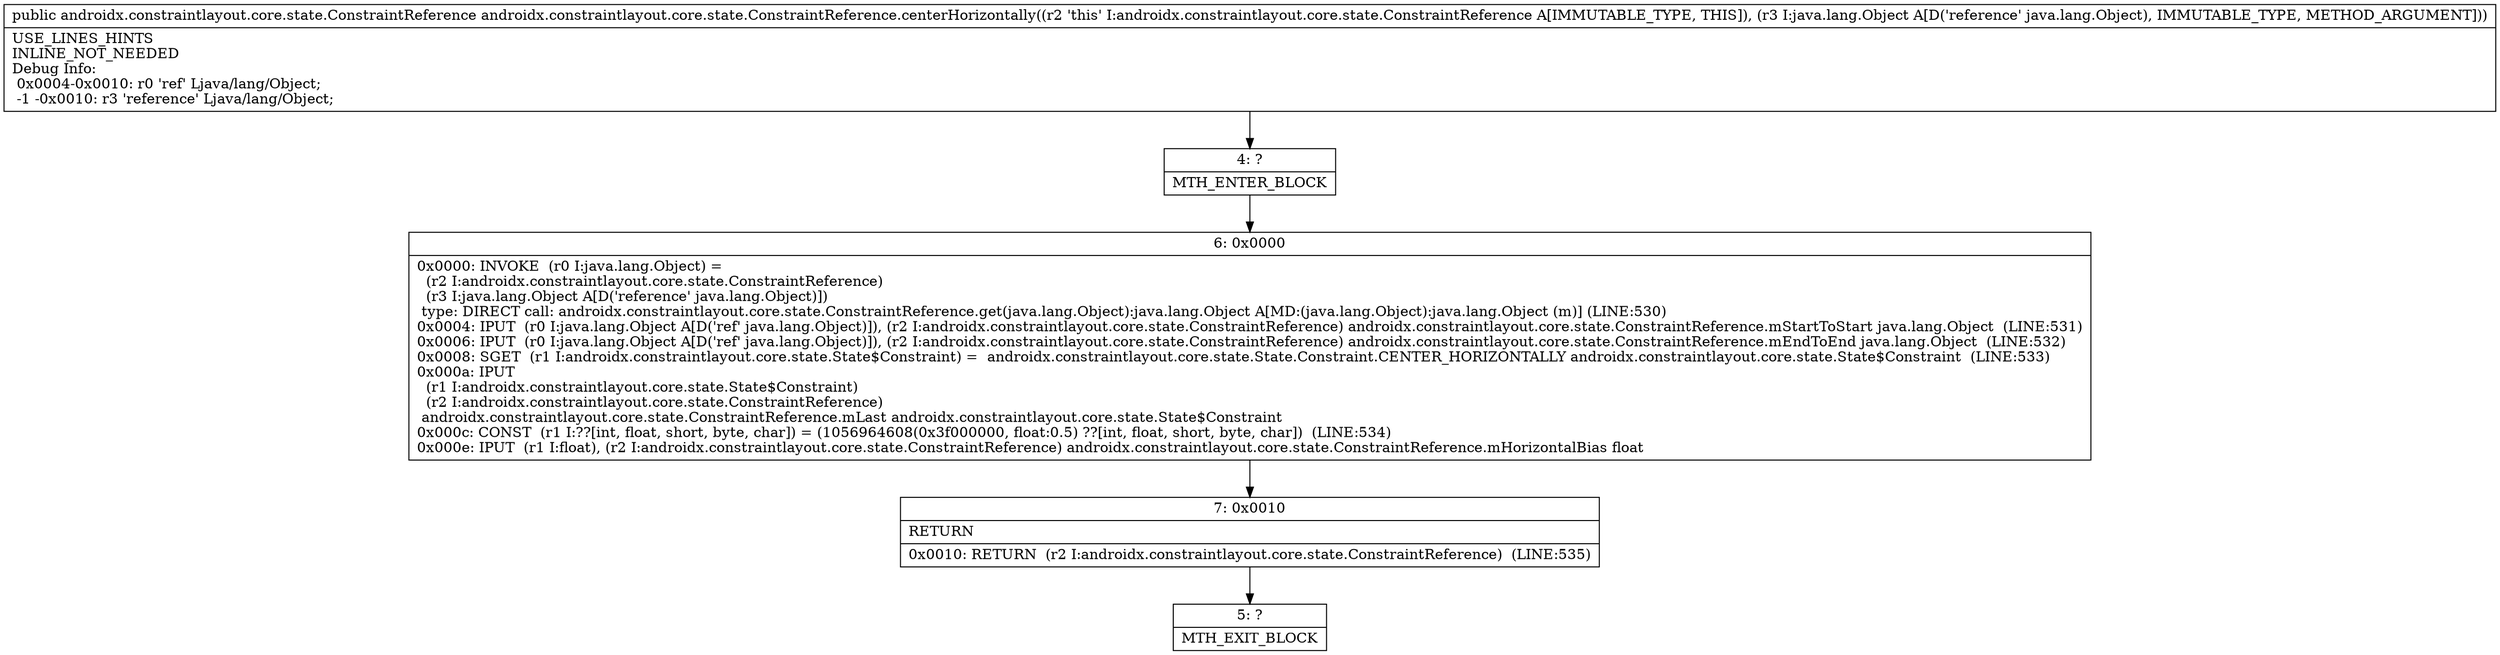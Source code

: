 digraph "CFG forandroidx.constraintlayout.core.state.ConstraintReference.centerHorizontally(Ljava\/lang\/Object;)Landroidx\/constraintlayout\/core\/state\/ConstraintReference;" {
Node_4 [shape=record,label="{4\:\ ?|MTH_ENTER_BLOCK\l}"];
Node_6 [shape=record,label="{6\:\ 0x0000|0x0000: INVOKE  (r0 I:java.lang.Object) = \l  (r2 I:androidx.constraintlayout.core.state.ConstraintReference)\l  (r3 I:java.lang.Object A[D('reference' java.lang.Object)])\l type: DIRECT call: androidx.constraintlayout.core.state.ConstraintReference.get(java.lang.Object):java.lang.Object A[MD:(java.lang.Object):java.lang.Object (m)] (LINE:530)\l0x0004: IPUT  (r0 I:java.lang.Object A[D('ref' java.lang.Object)]), (r2 I:androidx.constraintlayout.core.state.ConstraintReference) androidx.constraintlayout.core.state.ConstraintReference.mStartToStart java.lang.Object  (LINE:531)\l0x0006: IPUT  (r0 I:java.lang.Object A[D('ref' java.lang.Object)]), (r2 I:androidx.constraintlayout.core.state.ConstraintReference) androidx.constraintlayout.core.state.ConstraintReference.mEndToEnd java.lang.Object  (LINE:532)\l0x0008: SGET  (r1 I:androidx.constraintlayout.core.state.State$Constraint) =  androidx.constraintlayout.core.state.State.Constraint.CENTER_HORIZONTALLY androidx.constraintlayout.core.state.State$Constraint  (LINE:533)\l0x000a: IPUT  \l  (r1 I:androidx.constraintlayout.core.state.State$Constraint)\l  (r2 I:androidx.constraintlayout.core.state.ConstraintReference)\l androidx.constraintlayout.core.state.ConstraintReference.mLast androidx.constraintlayout.core.state.State$Constraint \l0x000c: CONST  (r1 I:??[int, float, short, byte, char]) = (1056964608(0x3f000000, float:0.5) ??[int, float, short, byte, char])  (LINE:534)\l0x000e: IPUT  (r1 I:float), (r2 I:androidx.constraintlayout.core.state.ConstraintReference) androidx.constraintlayout.core.state.ConstraintReference.mHorizontalBias float \l}"];
Node_7 [shape=record,label="{7\:\ 0x0010|RETURN\l|0x0010: RETURN  (r2 I:androidx.constraintlayout.core.state.ConstraintReference)  (LINE:535)\l}"];
Node_5 [shape=record,label="{5\:\ ?|MTH_EXIT_BLOCK\l}"];
MethodNode[shape=record,label="{public androidx.constraintlayout.core.state.ConstraintReference androidx.constraintlayout.core.state.ConstraintReference.centerHorizontally((r2 'this' I:androidx.constraintlayout.core.state.ConstraintReference A[IMMUTABLE_TYPE, THIS]), (r3 I:java.lang.Object A[D('reference' java.lang.Object), IMMUTABLE_TYPE, METHOD_ARGUMENT]))  | USE_LINES_HINTS\lINLINE_NOT_NEEDED\lDebug Info:\l  0x0004\-0x0010: r0 'ref' Ljava\/lang\/Object;\l  \-1 \-0x0010: r3 'reference' Ljava\/lang\/Object;\l}"];
MethodNode -> Node_4;Node_4 -> Node_6;
Node_6 -> Node_7;
Node_7 -> Node_5;
}

